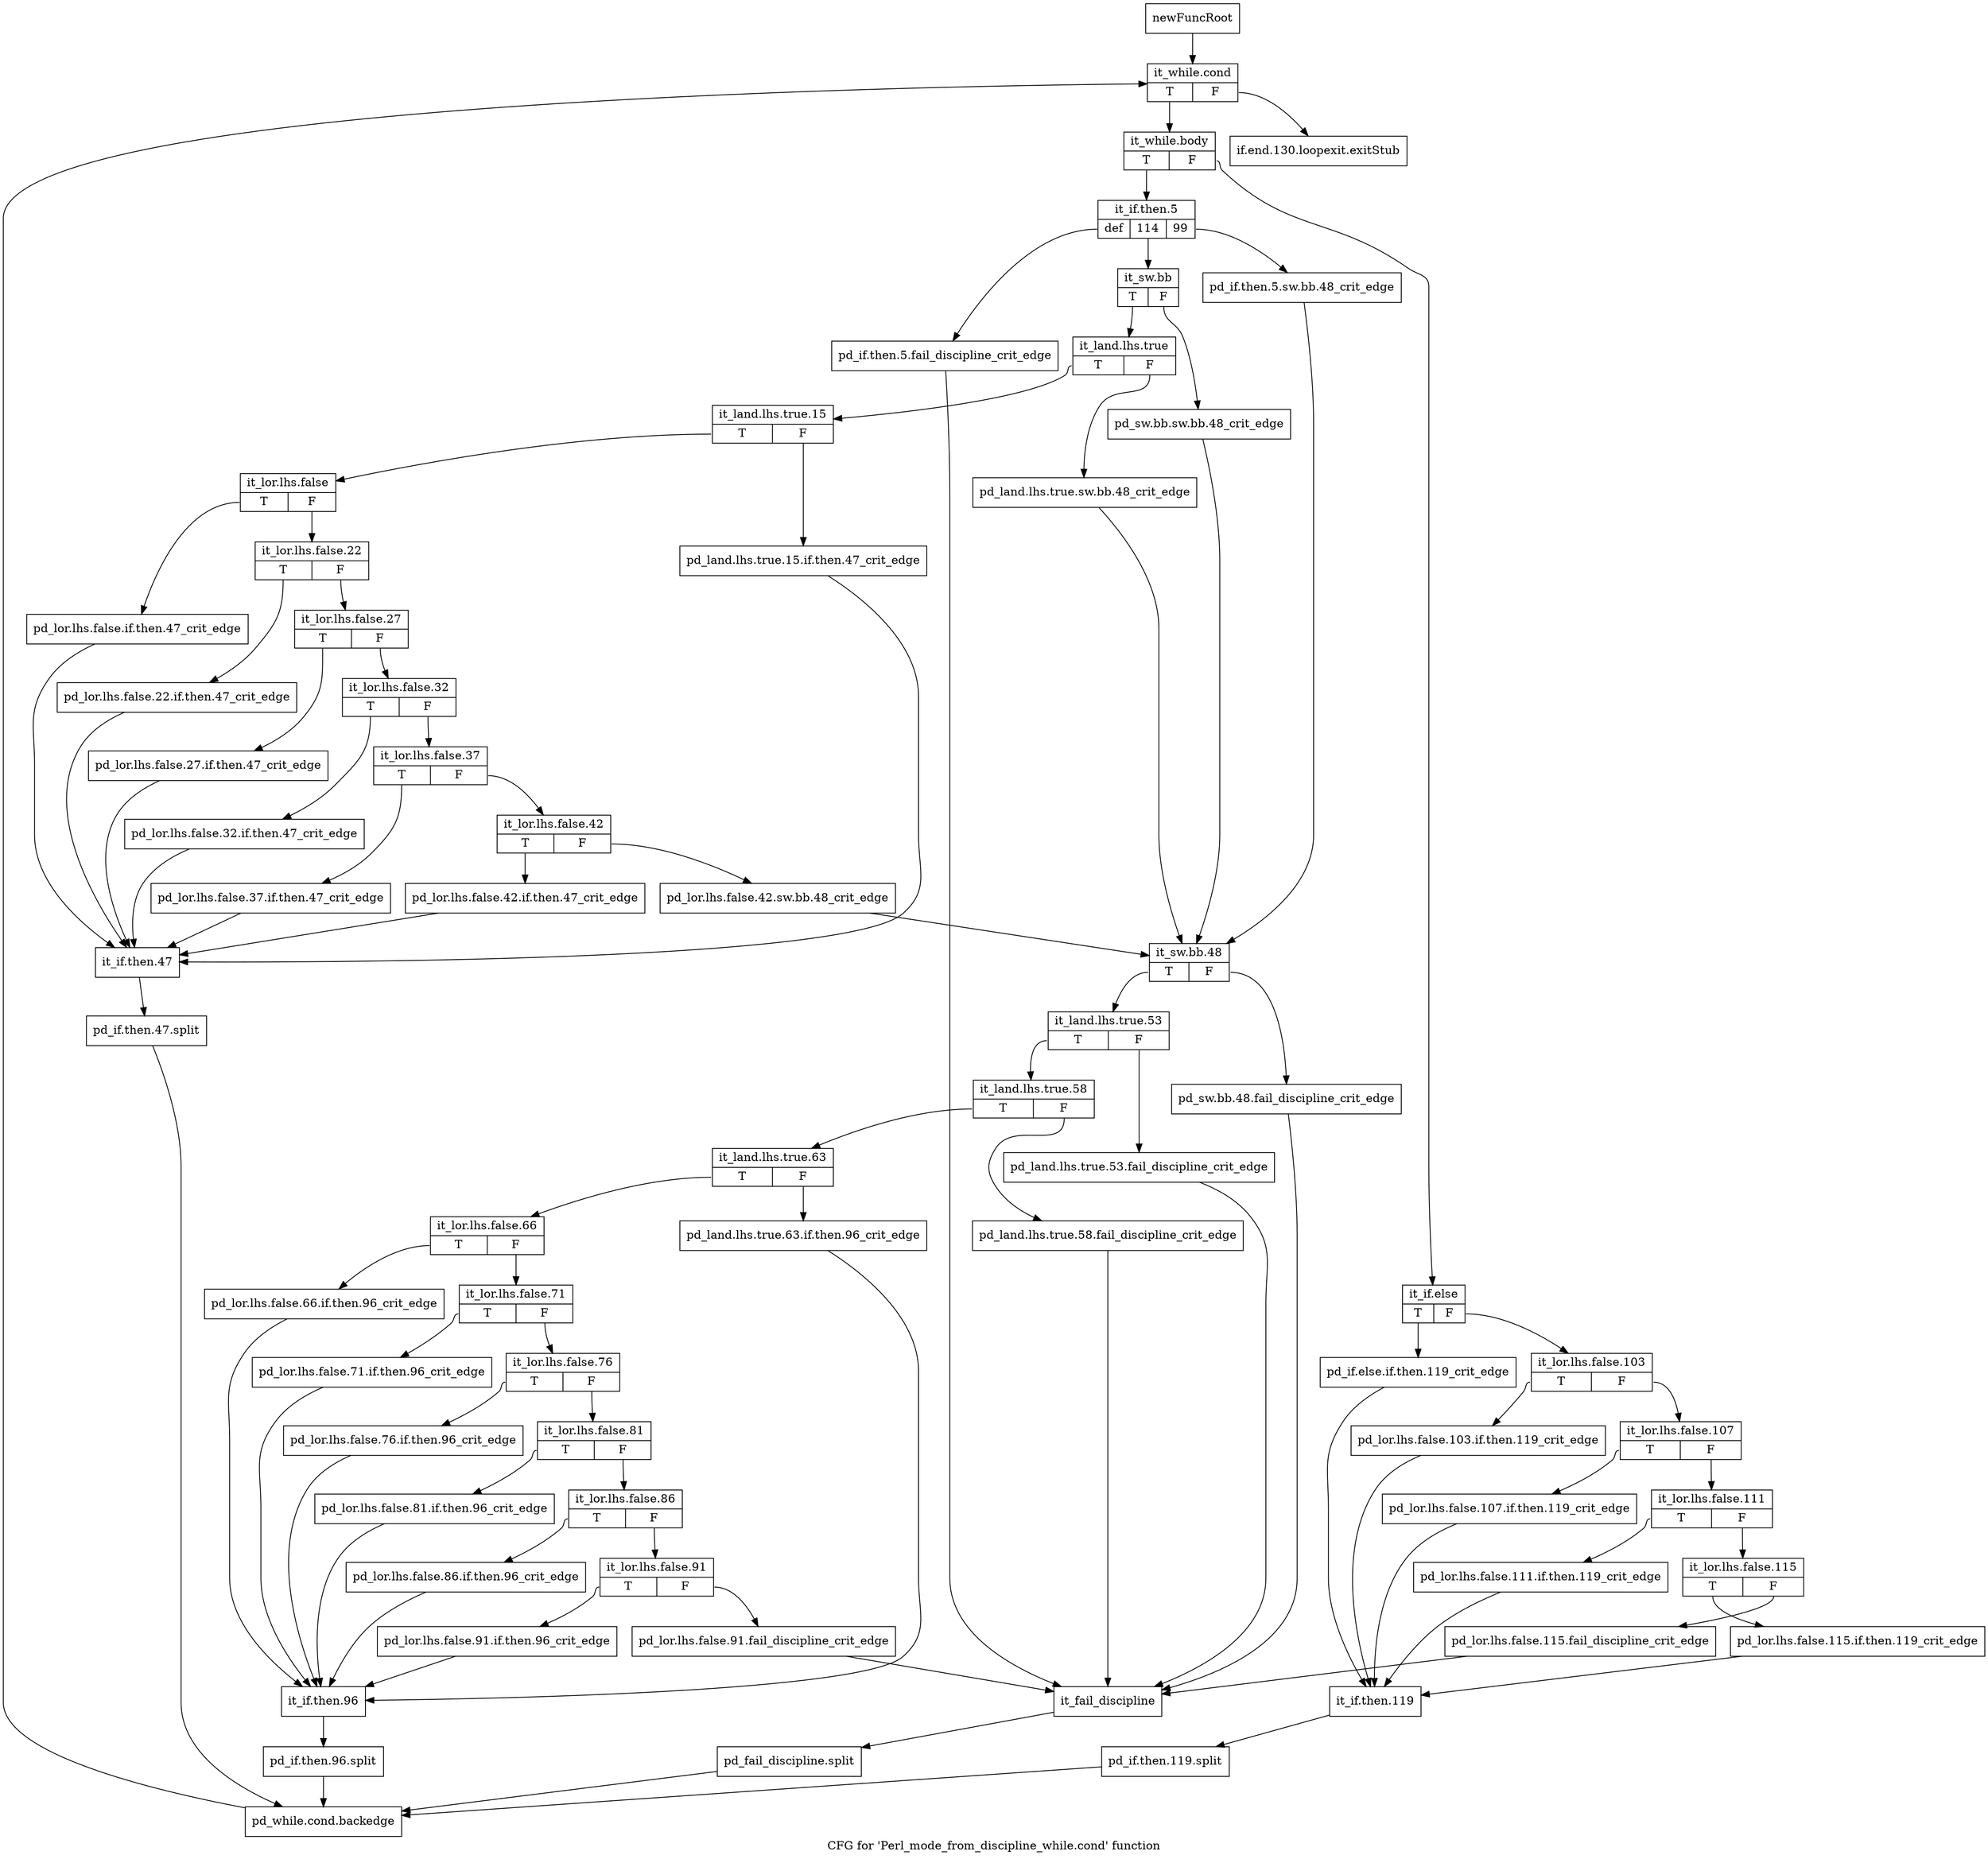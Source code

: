 digraph "CFG for 'Perl_mode_from_discipline_while.cond' function" {
	label="CFG for 'Perl_mode_from_discipline_while.cond' function";

	Node0x4abee10 [shape=record,label="{newFuncRoot}"];
	Node0x4abee10 -> Node0x4ad6620;
	Node0x4ad65d0 [shape=record,label="{if.end.130.loopexit.exitStub}"];
	Node0x4ad6620 [shape=record,label="{it_while.cond|{<s0>T|<s1>F}}"];
	Node0x4ad6620:s0 -> Node0x4ad6670;
	Node0x4ad6620:s1 -> Node0x4ad65d0;
	Node0x4ad6670 [shape=record,label="{it_while.body|{<s0>T|<s1>F}}"];
	Node0x4ad6670:s0 -> Node0x4ad6a80;
	Node0x4ad6670:s1 -> Node0x4ad66c0;
	Node0x4ad66c0 [shape=record,label="{it_if.else|{<s0>T|<s1>F}}"];
	Node0x4ad66c0:s0 -> Node0x4ad69e0;
	Node0x4ad66c0:s1 -> Node0x4ad6710;
	Node0x4ad6710 [shape=record,label="{it_lor.lhs.false.103|{<s0>T|<s1>F}}"];
	Node0x4ad6710:s0 -> Node0x4ad6990;
	Node0x4ad6710:s1 -> Node0x4ad6760;
	Node0x4ad6760 [shape=record,label="{it_lor.lhs.false.107|{<s0>T|<s1>F}}"];
	Node0x4ad6760:s0 -> Node0x4ad6940;
	Node0x4ad6760:s1 -> Node0x4ad67b0;
	Node0x4ad67b0 [shape=record,label="{it_lor.lhs.false.111|{<s0>T|<s1>F}}"];
	Node0x4ad67b0:s0 -> Node0x4ad68f0;
	Node0x4ad67b0:s1 -> Node0x4ad6800;
	Node0x4ad6800 [shape=record,label="{it_lor.lhs.false.115|{<s0>T|<s1>F}}"];
	Node0x4ad6800:s0 -> Node0x4ad68a0;
	Node0x4ad6800:s1 -> Node0x4ad6850;
	Node0x4ad6850 [shape=record,label="{pd_lor.lhs.false.115.fail_discipline_crit_edge}"];
	Node0x4ad6850 -> Node0x4ad7890;
	Node0x4ad68a0 [shape=record,label="{pd_lor.lhs.false.115.if.then.119_crit_edge}"];
	Node0x4ad68a0 -> Node0x4ad6a30;
	Node0x4ad68f0 [shape=record,label="{pd_lor.lhs.false.111.if.then.119_crit_edge}"];
	Node0x4ad68f0 -> Node0x4ad6a30;
	Node0x4ad6940 [shape=record,label="{pd_lor.lhs.false.107.if.then.119_crit_edge}"];
	Node0x4ad6940 -> Node0x4ad6a30;
	Node0x4ad6990 [shape=record,label="{pd_lor.lhs.false.103.if.then.119_crit_edge}"];
	Node0x4ad6990 -> Node0x4ad6a30;
	Node0x4ad69e0 [shape=record,label="{pd_if.else.if.then.119_crit_edge}"];
	Node0x4ad69e0 -> Node0x4ad6a30;
	Node0x4ad6a30 [shape=record,label="{it_if.then.119}"];
	Node0x4ad6a30 -> Node0x63fdaf0;
	Node0x63fdaf0 [shape=record,label="{pd_if.then.119.split}"];
	Node0x63fdaf0 -> Node0x4ad78e0;
	Node0x4ad6a80 [shape=record,label="{it_if.then.5|{<s0>def|<s1>114|<s2>99}}"];
	Node0x4ad6a80:s0 -> Node0x4ad7840;
	Node0x4ad6a80:s1 -> Node0x4ad6b20;
	Node0x4ad6a80:s2 -> Node0x4ad6ad0;
	Node0x4ad6ad0 [shape=record,label="{pd_if.then.5.sw.bb.48_crit_edge}"];
	Node0x4ad6ad0 -> Node0x4ad6f30;
	Node0x4ad6b20 [shape=record,label="{it_sw.bb|{<s0>T|<s1>F}}"];
	Node0x4ad6b20:s0 -> Node0x4ad6bc0;
	Node0x4ad6b20:s1 -> Node0x4ad6b70;
	Node0x4ad6b70 [shape=record,label="{pd_sw.bb.sw.bb.48_crit_edge}"];
	Node0x4ad6b70 -> Node0x4ad6f30;
	Node0x4ad6bc0 [shape=record,label="{it_land.lhs.true|{<s0>T|<s1>F}}"];
	Node0x4ad6bc0:s0 -> Node0x4ad6c60;
	Node0x4ad6bc0:s1 -> Node0x4ad6c10;
	Node0x4ad6c10 [shape=record,label="{pd_land.lhs.true.sw.bb.48_crit_edge}"];
	Node0x4ad6c10 -> Node0x4ad6f30;
	Node0x4ad6c60 [shape=record,label="{it_land.lhs.true.15|{<s0>T|<s1>F}}"];
	Node0x4ad6c60:s0 -> Node0x4ad6d00;
	Node0x4ad6c60:s1 -> Node0x4ad6cb0;
	Node0x4ad6cb0 [shape=record,label="{pd_land.lhs.true.15.if.then.47_crit_edge}"];
	Node0x4ad6cb0 -> Node0x4ad77f0;
	Node0x4ad6d00 [shape=record,label="{it_lor.lhs.false|{<s0>T|<s1>F}}"];
	Node0x4ad6d00:s0 -> Node0x4ad77a0;
	Node0x4ad6d00:s1 -> Node0x4ad6d50;
	Node0x4ad6d50 [shape=record,label="{it_lor.lhs.false.22|{<s0>T|<s1>F}}"];
	Node0x4ad6d50:s0 -> Node0x4ad7750;
	Node0x4ad6d50:s1 -> Node0x4ad6da0;
	Node0x4ad6da0 [shape=record,label="{it_lor.lhs.false.27|{<s0>T|<s1>F}}"];
	Node0x4ad6da0:s0 -> Node0x4ad7700;
	Node0x4ad6da0:s1 -> Node0x4ad6df0;
	Node0x4ad6df0 [shape=record,label="{it_lor.lhs.false.32|{<s0>T|<s1>F}}"];
	Node0x4ad6df0:s0 -> Node0x4ad76b0;
	Node0x4ad6df0:s1 -> Node0x4ad6e40;
	Node0x4ad6e40 [shape=record,label="{it_lor.lhs.false.37|{<s0>T|<s1>F}}"];
	Node0x4ad6e40:s0 -> Node0x4ad7660;
	Node0x4ad6e40:s1 -> Node0x4ad6e90;
	Node0x4ad6e90 [shape=record,label="{it_lor.lhs.false.42|{<s0>T|<s1>F}}"];
	Node0x4ad6e90:s0 -> Node0x4ad7610;
	Node0x4ad6e90:s1 -> Node0x4ad6ee0;
	Node0x4ad6ee0 [shape=record,label="{pd_lor.lhs.false.42.sw.bb.48_crit_edge}"];
	Node0x4ad6ee0 -> Node0x4ad6f30;
	Node0x4ad6f30 [shape=record,label="{it_sw.bb.48|{<s0>T|<s1>F}}"];
	Node0x4ad6f30:s0 -> Node0x4ad6fd0;
	Node0x4ad6f30:s1 -> Node0x4ad6f80;
	Node0x4ad6f80 [shape=record,label="{pd_sw.bb.48.fail_discipline_crit_edge}"];
	Node0x4ad6f80 -> Node0x4ad7890;
	Node0x4ad6fd0 [shape=record,label="{it_land.lhs.true.53|{<s0>T|<s1>F}}"];
	Node0x4ad6fd0:s0 -> Node0x4ad7070;
	Node0x4ad6fd0:s1 -> Node0x4ad7020;
	Node0x4ad7020 [shape=record,label="{pd_land.lhs.true.53.fail_discipline_crit_edge}"];
	Node0x4ad7020 -> Node0x4ad7890;
	Node0x4ad7070 [shape=record,label="{it_land.lhs.true.58|{<s0>T|<s1>F}}"];
	Node0x4ad7070:s0 -> Node0x4ad7110;
	Node0x4ad7070:s1 -> Node0x4ad70c0;
	Node0x4ad70c0 [shape=record,label="{pd_land.lhs.true.58.fail_discipline_crit_edge}"];
	Node0x4ad70c0 -> Node0x4ad7890;
	Node0x4ad7110 [shape=record,label="{it_land.lhs.true.63|{<s0>T|<s1>F}}"];
	Node0x4ad7110:s0 -> Node0x4ad71b0;
	Node0x4ad7110:s1 -> Node0x4ad7160;
	Node0x4ad7160 [shape=record,label="{pd_land.lhs.true.63.if.then.96_crit_edge}"];
	Node0x4ad7160 -> Node0x4ad75c0;
	Node0x4ad71b0 [shape=record,label="{it_lor.lhs.false.66|{<s0>T|<s1>F}}"];
	Node0x4ad71b0:s0 -> Node0x4ad7570;
	Node0x4ad71b0:s1 -> Node0x4ad7200;
	Node0x4ad7200 [shape=record,label="{it_lor.lhs.false.71|{<s0>T|<s1>F}}"];
	Node0x4ad7200:s0 -> Node0x4ad7520;
	Node0x4ad7200:s1 -> Node0x4ad7250;
	Node0x4ad7250 [shape=record,label="{it_lor.lhs.false.76|{<s0>T|<s1>F}}"];
	Node0x4ad7250:s0 -> Node0x4ad74d0;
	Node0x4ad7250:s1 -> Node0x4ad72a0;
	Node0x4ad72a0 [shape=record,label="{it_lor.lhs.false.81|{<s0>T|<s1>F}}"];
	Node0x4ad72a0:s0 -> Node0x4ad7480;
	Node0x4ad72a0:s1 -> Node0x4ad72f0;
	Node0x4ad72f0 [shape=record,label="{it_lor.lhs.false.86|{<s0>T|<s1>F}}"];
	Node0x4ad72f0:s0 -> Node0x4ad7430;
	Node0x4ad72f0:s1 -> Node0x4ad7340;
	Node0x4ad7340 [shape=record,label="{it_lor.lhs.false.91|{<s0>T|<s1>F}}"];
	Node0x4ad7340:s0 -> Node0x4ad73e0;
	Node0x4ad7340:s1 -> Node0x4ad7390;
	Node0x4ad7390 [shape=record,label="{pd_lor.lhs.false.91.fail_discipline_crit_edge}"];
	Node0x4ad7390 -> Node0x4ad7890;
	Node0x4ad73e0 [shape=record,label="{pd_lor.lhs.false.91.if.then.96_crit_edge}"];
	Node0x4ad73e0 -> Node0x4ad75c0;
	Node0x4ad7430 [shape=record,label="{pd_lor.lhs.false.86.if.then.96_crit_edge}"];
	Node0x4ad7430 -> Node0x4ad75c0;
	Node0x4ad7480 [shape=record,label="{pd_lor.lhs.false.81.if.then.96_crit_edge}"];
	Node0x4ad7480 -> Node0x4ad75c0;
	Node0x4ad74d0 [shape=record,label="{pd_lor.lhs.false.76.if.then.96_crit_edge}"];
	Node0x4ad74d0 -> Node0x4ad75c0;
	Node0x4ad7520 [shape=record,label="{pd_lor.lhs.false.71.if.then.96_crit_edge}"];
	Node0x4ad7520 -> Node0x4ad75c0;
	Node0x4ad7570 [shape=record,label="{pd_lor.lhs.false.66.if.then.96_crit_edge}"];
	Node0x4ad7570 -> Node0x4ad75c0;
	Node0x4ad75c0 [shape=record,label="{it_if.then.96}"];
	Node0x4ad75c0 -> Node0x63fd610;
	Node0x63fd610 [shape=record,label="{pd_if.then.96.split}"];
	Node0x63fd610 -> Node0x4ad78e0;
	Node0x4ad7610 [shape=record,label="{pd_lor.lhs.false.42.if.then.47_crit_edge}"];
	Node0x4ad7610 -> Node0x4ad77f0;
	Node0x4ad7660 [shape=record,label="{pd_lor.lhs.false.37.if.then.47_crit_edge}"];
	Node0x4ad7660 -> Node0x4ad77f0;
	Node0x4ad76b0 [shape=record,label="{pd_lor.lhs.false.32.if.then.47_crit_edge}"];
	Node0x4ad76b0 -> Node0x4ad77f0;
	Node0x4ad7700 [shape=record,label="{pd_lor.lhs.false.27.if.then.47_crit_edge}"];
	Node0x4ad7700 -> Node0x4ad77f0;
	Node0x4ad7750 [shape=record,label="{pd_lor.lhs.false.22.if.then.47_crit_edge}"];
	Node0x4ad7750 -> Node0x4ad77f0;
	Node0x4ad77a0 [shape=record,label="{pd_lor.lhs.false.if.then.47_crit_edge}"];
	Node0x4ad77a0 -> Node0x4ad77f0;
	Node0x4ad77f0 [shape=record,label="{it_if.then.47}"];
	Node0x4ad77f0 -> Node0x63fd970;
	Node0x63fd970 [shape=record,label="{pd_if.then.47.split}"];
	Node0x63fd970 -> Node0x4ad78e0;
	Node0x4ad7840 [shape=record,label="{pd_if.then.5.fail_discipline_crit_edge}"];
	Node0x4ad7840 -> Node0x4ad7890;
	Node0x4ad7890 [shape=record,label="{it_fail_discipline}"];
	Node0x4ad7890 -> Node0x63fd690;
	Node0x63fd690 [shape=record,label="{pd_fail_discipline.split}"];
	Node0x63fd690 -> Node0x4ad78e0;
	Node0x4ad78e0 [shape=record,label="{pd_while.cond.backedge}"];
	Node0x4ad78e0 -> Node0x4ad6620;
}

